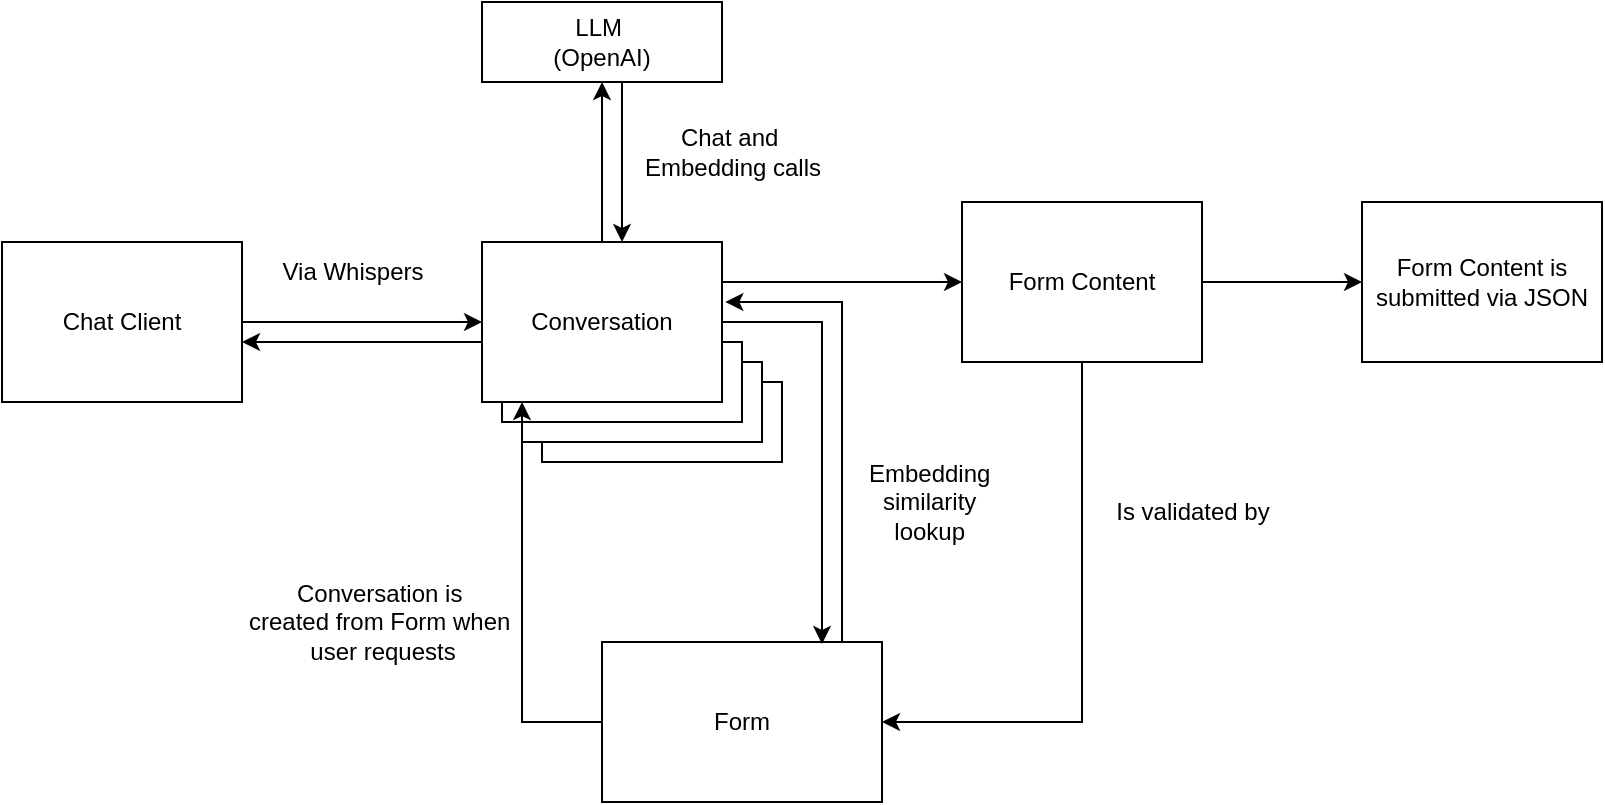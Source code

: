 <mxfile version="24.0.0" type="github">
  <diagram name="Page-1" id="PuCnA1rdX5-DV9_SaOnx">
    <mxGraphModel dx="2071" dy="1752" grid="1" gridSize="10" guides="1" tooltips="1" connect="1" arrows="1" fold="1" page="1" pageScale="1" pageWidth="850" pageHeight="1100" math="0" shadow="0">
      <root>
        <mxCell id="0" />
        <mxCell id="1" parent="0" />
        <mxCell id="-hdj2KvaQH6Uxq7UTW7n-9" value="" style="rounded=0;whiteSpace=wrap;html=1;" vertex="1" parent="1">
          <mxGeometry x="150" y="150" width="120" height="40" as="geometry" />
        </mxCell>
        <mxCell id="-hdj2KvaQH6Uxq7UTW7n-8" value="" style="rounded=0;whiteSpace=wrap;html=1;" vertex="1" parent="1">
          <mxGeometry x="140" y="140" width="120" height="40" as="geometry" />
        </mxCell>
        <mxCell id="-hdj2KvaQH6Uxq7UTW7n-7" value="" style="rounded=0;whiteSpace=wrap;html=1;" vertex="1" parent="1">
          <mxGeometry x="130" y="130" width="120" height="40" as="geometry" />
        </mxCell>
        <mxCell id="-hdj2KvaQH6Uxq7UTW7n-24" style="edgeStyle=orthogonalEdgeStyle;rounded=0;orthogonalLoop=1;jettySize=auto;html=1;exitX=0;exitY=0.5;exitDx=0;exitDy=0;" edge="1" parent="1" source="-hdj2KvaQH6Uxq7UTW7n-3" target="-hdj2KvaQH6Uxq7UTW7n-4">
          <mxGeometry relative="1" as="geometry">
            <Array as="points">
              <mxPoint x="140" y="320" />
            </Array>
          </mxGeometry>
        </mxCell>
        <mxCell id="-hdj2KvaQH6Uxq7UTW7n-3" value="Form" style="rounded=0;whiteSpace=wrap;html=1;" vertex="1" parent="1">
          <mxGeometry x="180" y="280" width="140" height="80" as="geometry" />
        </mxCell>
        <mxCell id="-hdj2KvaQH6Uxq7UTW7n-16" style="edgeStyle=orthogonalEdgeStyle;rounded=0;orthogonalLoop=1;jettySize=auto;html=1;" edge="1" parent="1" source="-hdj2KvaQH6Uxq7UTW7n-4" target="-hdj2KvaQH6Uxq7UTW7n-11">
          <mxGeometry relative="1" as="geometry">
            <Array as="points">
              <mxPoint x="60" y="130" />
              <mxPoint x="60" y="130" />
            </Array>
          </mxGeometry>
        </mxCell>
        <mxCell id="-hdj2KvaQH6Uxq7UTW7n-19" style="edgeStyle=orthogonalEdgeStyle;rounded=0;orthogonalLoop=1;jettySize=auto;html=1;entryX=0.5;entryY=1;entryDx=0;entryDy=0;" edge="1" parent="1" source="-hdj2KvaQH6Uxq7UTW7n-4" target="-hdj2KvaQH6Uxq7UTW7n-17">
          <mxGeometry relative="1" as="geometry" />
        </mxCell>
        <mxCell id="-hdj2KvaQH6Uxq7UTW7n-23" style="edgeStyle=orthogonalEdgeStyle;rounded=0;orthogonalLoop=1;jettySize=auto;html=1;entryX=0;entryY=0.5;entryDx=0;entryDy=0;" edge="1" parent="1" source="-hdj2KvaQH6Uxq7UTW7n-4" target="-hdj2KvaQH6Uxq7UTW7n-22">
          <mxGeometry relative="1" as="geometry">
            <Array as="points">
              <mxPoint x="360" y="100" />
            </Array>
          </mxGeometry>
        </mxCell>
        <mxCell id="-hdj2KvaQH6Uxq7UTW7n-4" value="Conversation" style="rounded=0;whiteSpace=wrap;html=1;" vertex="1" parent="1">
          <mxGeometry x="120" y="80" width="120" height="80" as="geometry" />
        </mxCell>
        <mxCell id="-hdj2KvaQH6Uxq7UTW7n-15" style="edgeStyle=orthogonalEdgeStyle;rounded=0;orthogonalLoop=1;jettySize=auto;html=1;" edge="1" parent="1" source="-hdj2KvaQH6Uxq7UTW7n-11" target="-hdj2KvaQH6Uxq7UTW7n-4">
          <mxGeometry relative="1" as="geometry" />
        </mxCell>
        <mxCell id="-hdj2KvaQH6Uxq7UTW7n-11" value="Chat Client" style="rounded=0;whiteSpace=wrap;html=1;" vertex="1" parent="1">
          <mxGeometry x="-120" y="80" width="120" height="80" as="geometry" />
        </mxCell>
        <mxCell id="-hdj2KvaQH6Uxq7UTW7n-14" value="Via Whispers" style="text;html=1;align=center;verticalAlign=middle;resizable=0;points=[];autosize=1;strokeColor=none;fillColor=none;" vertex="1" parent="1">
          <mxGeometry x="10" y="80" width="90" height="30" as="geometry" />
        </mxCell>
        <mxCell id="-hdj2KvaQH6Uxq7UTW7n-20" style="edgeStyle=orthogonalEdgeStyle;rounded=0;orthogonalLoop=1;jettySize=auto;html=1;" edge="1" parent="1" source="-hdj2KvaQH6Uxq7UTW7n-17">
          <mxGeometry relative="1" as="geometry">
            <mxPoint x="190" y="80" as="targetPoint" />
            <Array as="points">
              <mxPoint x="190" y="80" />
            </Array>
          </mxGeometry>
        </mxCell>
        <mxCell id="-hdj2KvaQH6Uxq7UTW7n-17" value="LLM&amp;nbsp;&lt;div&gt;(OpenAI)&lt;/div&gt;" style="rounded=0;whiteSpace=wrap;html=1;" vertex="1" parent="1">
          <mxGeometry x="120" y="-40" width="120" height="40" as="geometry" />
        </mxCell>
        <mxCell id="-hdj2KvaQH6Uxq7UTW7n-21" value="Chat and&amp;nbsp;&lt;div&gt;Embedding calls&lt;/div&gt;" style="text;html=1;align=center;verticalAlign=middle;resizable=0;points=[];autosize=1;strokeColor=none;fillColor=none;" vertex="1" parent="1">
          <mxGeometry x="190" y="15" width="110" height="40" as="geometry" />
        </mxCell>
        <mxCell id="-hdj2KvaQH6Uxq7UTW7n-31" style="edgeStyle=orthogonalEdgeStyle;rounded=0;orthogonalLoop=1;jettySize=auto;html=1;entryX=1;entryY=0.5;entryDx=0;entryDy=0;" edge="1" parent="1" source="-hdj2KvaQH6Uxq7UTW7n-22" target="-hdj2KvaQH6Uxq7UTW7n-3">
          <mxGeometry relative="1" as="geometry">
            <Array as="points">
              <mxPoint x="420" y="320" />
            </Array>
          </mxGeometry>
        </mxCell>
        <mxCell id="-hdj2KvaQH6Uxq7UTW7n-34" value="" style="edgeStyle=orthogonalEdgeStyle;rounded=0;orthogonalLoop=1;jettySize=auto;html=1;" edge="1" parent="1" source="-hdj2KvaQH6Uxq7UTW7n-22" target="-hdj2KvaQH6Uxq7UTW7n-33">
          <mxGeometry relative="1" as="geometry" />
        </mxCell>
        <mxCell id="-hdj2KvaQH6Uxq7UTW7n-22" value="Form Content" style="rounded=0;whiteSpace=wrap;html=1;" vertex="1" parent="1">
          <mxGeometry x="360" y="60" width="120" height="80" as="geometry" />
        </mxCell>
        <mxCell id="-hdj2KvaQH6Uxq7UTW7n-25" value="Conversation is&amp;nbsp;&lt;div&gt;created from Form when&amp;nbsp;&lt;br&gt;user requests&lt;/div&gt;" style="text;html=1;align=center;verticalAlign=middle;resizable=0;points=[];autosize=1;strokeColor=none;fillColor=none;" vertex="1" parent="1">
          <mxGeometry x="-10" y="240" width="160" height="60" as="geometry" />
        </mxCell>
        <mxCell id="-hdj2KvaQH6Uxq7UTW7n-26" style="edgeStyle=orthogonalEdgeStyle;rounded=0;orthogonalLoop=1;jettySize=auto;html=1;exitX=1;exitY=0.5;exitDx=0;exitDy=0;" edge="1" parent="1" source="-hdj2KvaQH6Uxq7UTW7n-4">
          <mxGeometry relative="1" as="geometry">
            <mxPoint x="250" y="160" as="sourcePoint" />
            <mxPoint x="290" y="281" as="targetPoint" />
            <Array as="points">
              <mxPoint x="290" y="120" />
              <mxPoint x="290" y="281" />
            </Array>
          </mxGeometry>
        </mxCell>
        <mxCell id="-hdj2KvaQH6Uxq7UTW7n-27" value="Embedding&amp;nbsp;&lt;div&gt;similarity&amp;nbsp;&lt;/div&gt;&lt;div&gt;lookup&amp;nbsp;&lt;/div&gt;" style="text;html=1;align=center;verticalAlign=middle;resizable=0;points=[];autosize=1;strokeColor=none;fillColor=none;" vertex="1" parent="1">
          <mxGeometry x="300" y="180" width="90" height="60" as="geometry" />
        </mxCell>
        <mxCell id="-hdj2KvaQH6Uxq7UTW7n-30" style="edgeStyle=orthogonalEdgeStyle;rounded=0;orthogonalLoop=1;jettySize=auto;html=1;entryX=1.014;entryY=0.375;entryDx=0;entryDy=0;entryPerimeter=0;" edge="1" parent="1" source="-hdj2KvaQH6Uxq7UTW7n-3" target="-hdj2KvaQH6Uxq7UTW7n-4">
          <mxGeometry relative="1" as="geometry">
            <Array as="points">
              <mxPoint x="300" y="110" />
            </Array>
          </mxGeometry>
        </mxCell>
        <mxCell id="-hdj2KvaQH6Uxq7UTW7n-32" value="Is validated by" style="text;html=1;align=center;verticalAlign=middle;resizable=0;points=[];autosize=1;strokeColor=none;fillColor=none;" vertex="1" parent="1">
          <mxGeometry x="425" y="200" width="100" height="30" as="geometry" />
        </mxCell>
        <mxCell id="-hdj2KvaQH6Uxq7UTW7n-33" value="Form Content is submitted via JSON" style="rounded=0;whiteSpace=wrap;html=1;" vertex="1" parent="1">
          <mxGeometry x="560" y="60" width="120" height="80" as="geometry" />
        </mxCell>
      </root>
    </mxGraphModel>
  </diagram>
</mxfile>
